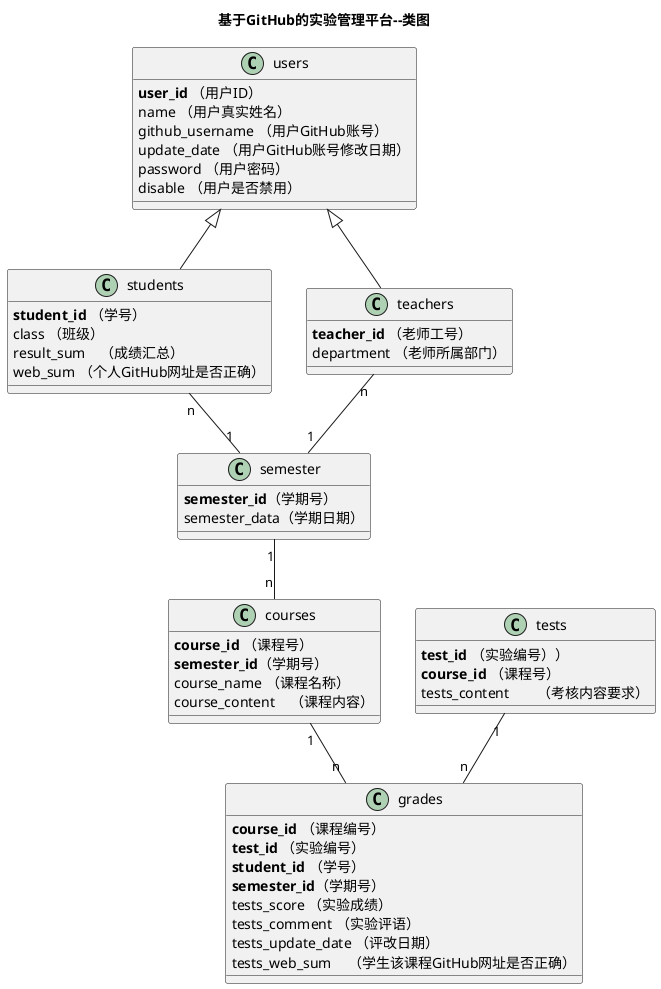 @startuml
title 基于GitHub的实验管理平台--类图
class users {
    <b>user_id</b> （用户ID）
    name （用户真实姓名）
    github_username （用户GitHub账号）
    update_date （用户GitHub账号修改日期）
    password （用户密码）
    disable （用户是否禁用）
}
class teachers{
    <b>teacher_id</b> （老师工号）
    department （老师所属部门）
}
class students{
    <b>student_id</b> （学号）
    class （班级）
    result_sum	（成绩汇总）
    web_sum （个人GitHub网址是否正确）
}
users <|- students
users <|-- teachers

class courses {
    <b>course_id</b> （课程号）
    <b>semester_id</b>（学期号）
    course_name （课程名称）
    course_content	（课程内容）
}

class semester{
    <b>semester_id</b>（学期号）
    semester_data（学期日期）
}


class tests {
    <b>test_id</b> （实验编号））
    <b>course_id</b> （课程号）
    tests_content	（考核内容要求）
}


class grades {
    <b>course_id</b> （课程编号）
    <b>test_id</b> （实验编号）
    <b>student_id</b> （学号）
    <b>semester_id</b>（学期号）
    tests_score （实验成绩）
    tests_comment （实验评语）
    tests_update_date （评改日期）
    tests_web_sum	（学生该课程GitHub网址是否正确）

}

students "n" -- "1"  semester
teachers "n" -- "1"  semester

semester "1" -- "n" courses

courses "1" -- "n" grades
tests "1" -- "n" grades

@enduml